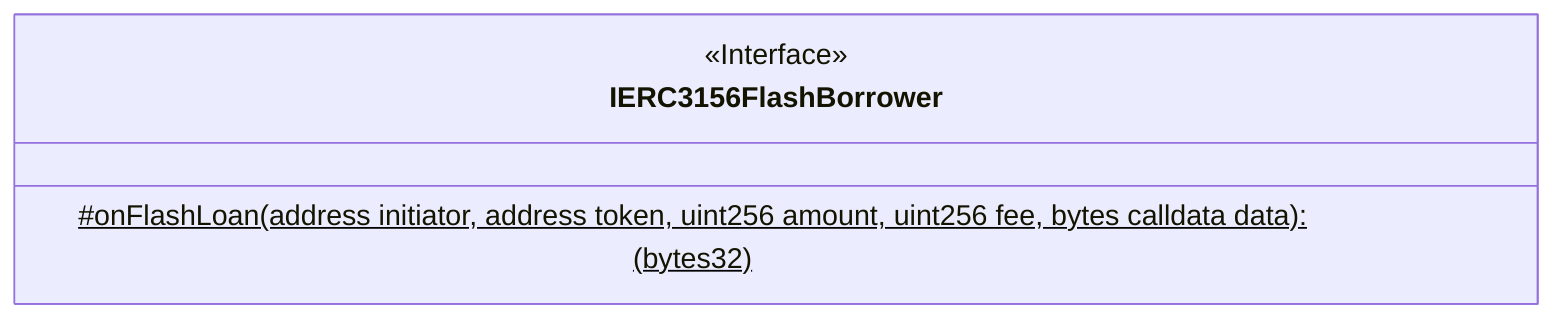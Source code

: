 classDiagram
  %% 270:628:0
  class IERC3156FlashBorrower {
    <<Interface>>
    #onFlashLoan(address initiator, address token, uint256 amount, uint256 fee, bytes calldata data): (bytes32)$
  }